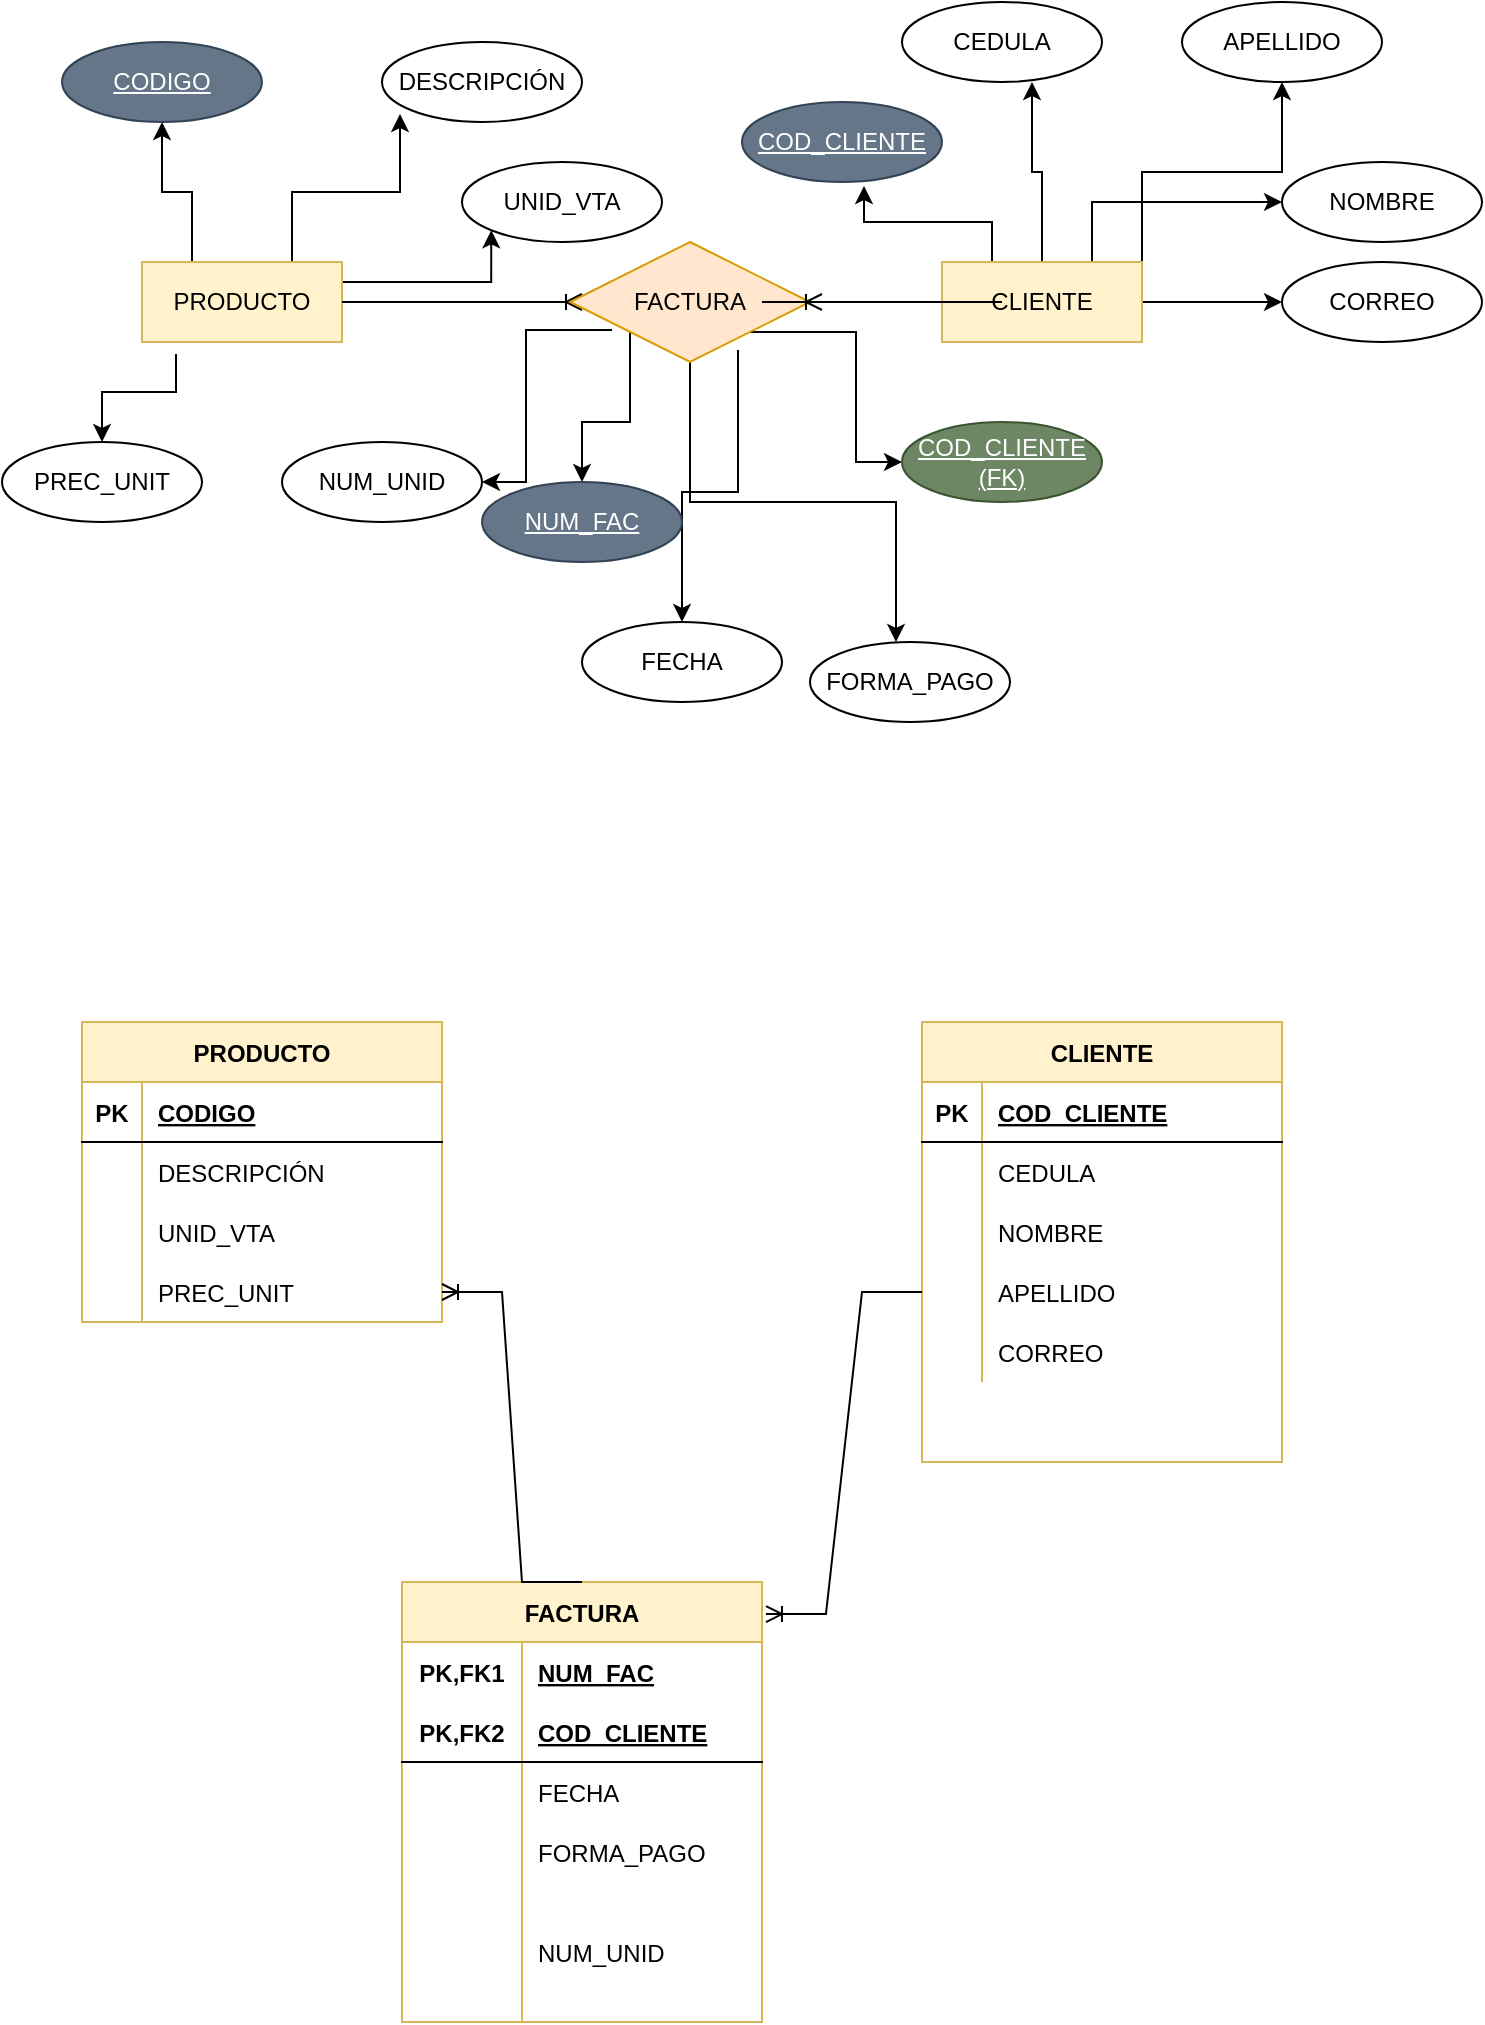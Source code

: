 <mxfile version="20.5.3" type="github">
  <diagram id="K1k2EfvTjPE4o_Jd_I9E" name="Página-1">
    <mxGraphModel dx="1422" dy="794" grid="1" gridSize="10" guides="1" tooltips="1" connect="1" arrows="1" fold="1" page="1" pageScale="1" pageWidth="827" pageHeight="1169" math="0" shadow="0">
      <root>
        <mxCell id="0" />
        <mxCell id="1" parent="0" />
        <mxCell id="4h_aY566SEWb9SjuzwMa-6" style="edgeStyle=orthogonalEdgeStyle;rounded=0;orthogonalLoop=1;jettySize=auto;html=1;exitX=0.25;exitY=0;exitDx=0;exitDy=0;entryX=0.5;entryY=1;entryDx=0;entryDy=0;" edge="1" parent="1" source="4h_aY566SEWb9SjuzwMa-1" target="4h_aY566SEWb9SjuzwMa-2">
          <mxGeometry relative="1" as="geometry" />
        </mxCell>
        <mxCell id="4h_aY566SEWb9SjuzwMa-7" style="edgeStyle=orthogonalEdgeStyle;rounded=0;orthogonalLoop=1;jettySize=auto;html=1;exitX=0.75;exitY=0;exitDx=0;exitDy=0;entryX=0.09;entryY=0.9;entryDx=0;entryDy=0;entryPerimeter=0;" edge="1" parent="1" source="4h_aY566SEWb9SjuzwMa-1" target="4h_aY566SEWb9SjuzwMa-5">
          <mxGeometry relative="1" as="geometry" />
        </mxCell>
        <mxCell id="4h_aY566SEWb9SjuzwMa-8" style="edgeStyle=orthogonalEdgeStyle;rounded=0;orthogonalLoop=1;jettySize=auto;html=1;exitX=1;exitY=0.25;exitDx=0;exitDy=0;entryX=0;entryY=1;entryDx=0;entryDy=0;" edge="1" parent="1" source="4h_aY566SEWb9SjuzwMa-1" target="4h_aY566SEWb9SjuzwMa-4">
          <mxGeometry relative="1" as="geometry" />
        </mxCell>
        <mxCell id="4h_aY566SEWb9SjuzwMa-9" style="edgeStyle=orthogonalEdgeStyle;rounded=0;orthogonalLoop=1;jettySize=auto;html=1;exitX=0.17;exitY=1.15;exitDx=0;exitDy=0;entryX=0.5;entryY=0;entryDx=0;entryDy=0;exitPerimeter=0;" edge="1" parent="1" source="4h_aY566SEWb9SjuzwMa-1" target="4h_aY566SEWb9SjuzwMa-3">
          <mxGeometry relative="1" as="geometry" />
        </mxCell>
        <mxCell id="4h_aY566SEWb9SjuzwMa-1" value="PRODUCTO" style="whiteSpace=wrap;html=1;align=center;fillColor=#fff2cc;strokeColor=#d6b656;" vertex="1" parent="1">
          <mxGeometry x="80" y="160" width="100" height="40" as="geometry" />
        </mxCell>
        <mxCell id="4h_aY566SEWb9SjuzwMa-2" value="CODIGO" style="ellipse;whiteSpace=wrap;html=1;align=center;fontStyle=4;fillColor=#647687;fontColor=#ffffff;strokeColor=#314354;" vertex="1" parent="1">
          <mxGeometry x="40" y="50" width="100" height="40" as="geometry" />
        </mxCell>
        <mxCell id="4h_aY566SEWb9SjuzwMa-3" value="PREC_UNIT" style="ellipse;whiteSpace=wrap;html=1;align=center;" vertex="1" parent="1">
          <mxGeometry x="10" y="250" width="100" height="40" as="geometry" />
        </mxCell>
        <mxCell id="4h_aY566SEWb9SjuzwMa-4" value="UNID_VTA" style="ellipse;whiteSpace=wrap;html=1;align=center;" vertex="1" parent="1">
          <mxGeometry x="240" y="110" width="100" height="40" as="geometry" />
        </mxCell>
        <mxCell id="4h_aY566SEWb9SjuzwMa-5" value="DESCRIPCIÓN" style="ellipse;whiteSpace=wrap;html=1;align=center;" vertex="1" parent="1">
          <mxGeometry x="200" y="50" width="100" height="40" as="geometry" />
        </mxCell>
        <mxCell id="4h_aY566SEWb9SjuzwMa-17" style="edgeStyle=orthogonalEdgeStyle;rounded=0;orthogonalLoop=1;jettySize=auto;html=1;exitX=0.25;exitY=0;exitDx=0;exitDy=0;entryX=0.61;entryY=1.05;entryDx=0;entryDy=0;entryPerimeter=0;" edge="1" parent="1" source="4h_aY566SEWb9SjuzwMa-10" target="4h_aY566SEWb9SjuzwMa-15">
          <mxGeometry relative="1" as="geometry" />
        </mxCell>
        <mxCell id="4h_aY566SEWb9SjuzwMa-18" style="edgeStyle=orthogonalEdgeStyle;rounded=0;orthogonalLoop=1;jettySize=auto;html=1;exitX=0.5;exitY=0;exitDx=0;exitDy=0;entryX=0.65;entryY=1;entryDx=0;entryDy=0;entryPerimeter=0;" edge="1" parent="1" source="4h_aY566SEWb9SjuzwMa-10" target="4h_aY566SEWb9SjuzwMa-14">
          <mxGeometry relative="1" as="geometry" />
        </mxCell>
        <mxCell id="4h_aY566SEWb9SjuzwMa-19" style="edgeStyle=orthogonalEdgeStyle;rounded=0;orthogonalLoop=1;jettySize=auto;html=1;exitX=0.75;exitY=0;exitDx=0;exitDy=0;entryX=0;entryY=0.5;entryDx=0;entryDy=0;" edge="1" parent="1" source="4h_aY566SEWb9SjuzwMa-10" target="4h_aY566SEWb9SjuzwMa-12">
          <mxGeometry relative="1" as="geometry" />
        </mxCell>
        <mxCell id="4h_aY566SEWb9SjuzwMa-20" style="edgeStyle=orthogonalEdgeStyle;rounded=0;orthogonalLoop=1;jettySize=auto;html=1;exitX=1;exitY=0.5;exitDx=0;exitDy=0;entryX=0;entryY=0.5;entryDx=0;entryDy=0;" edge="1" parent="1" source="4h_aY566SEWb9SjuzwMa-10" target="4h_aY566SEWb9SjuzwMa-11">
          <mxGeometry relative="1" as="geometry" />
        </mxCell>
        <mxCell id="4h_aY566SEWb9SjuzwMa-70" style="edgeStyle=orthogonalEdgeStyle;rounded=0;orthogonalLoop=1;jettySize=auto;html=1;exitX=1;exitY=0;exitDx=0;exitDy=0;" edge="1" parent="1" source="4h_aY566SEWb9SjuzwMa-10" target="4h_aY566SEWb9SjuzwMa-13">
          <mxGeometry relative="1" as="geometry" />
        </mxCell>
        <mxCell id="4h_aY566SEWb9SjuzwMa-10" value="CLIENTE" style="whiteSpace=wrap;html=1;align=center;fillColor=#fff2cc;strokeColor=#d6b656;" vertex="1" parent="1">
          <mxGeometry x="480" y="160" width="100" height="40" as="geometry" />
        </mxCell>
        <mxCell id="4h_aY566SEWb9SjuzwMa-11" value="CORREO" style="ellipse;whiteSpace=wrap;html=1;align=center;" vertex="1" parent="1">
          <mxGeometry x="650" y="160" width="100" height="40" as="geometry" />
        </mxCell>
        <mxCell id="4h_aY566SEWb9SjuzwMa-12" value="NOMBRE" style="ellipse;whiteSpace=wrap;html=1;align=center;" vertex="1" parent="1">
          <mxGeometry x="650" y="110" width="100" height="40" as="geometry" />
        </mxCell>
        <mxCell id="4h_aY566SEWb9SjuzwMa-13" value="APELLIDO" style="ellipse;whiteSpace=wrap;html=1;align=center;" vertex="1" parent="1">
          <mxGeometry x="600" y="30" width="100" height="40" as="geometry" />
        </mxCell>
        <mxCell id="4h_aY566SEWb9SjuzwMa-14" value="CEDULA" style="ellipse;whiteSpace=wrap;html=1;align=center;" vertex="1" parent="1">
          <mxGeometry x="460" y="30" width="100" height="40" as="geometry" />
        </mxCell>
        <mxCell id="4h_aY566SEWb9SjuzwMa-15" value="COD_CLIENTE" style="ellipse;whiteSpace=wrap;html=1;align=center;fontStyle=4;fillColor=#647687;fontColor=#ffffff;strokeColor=#314354;" vertex="1" parent="1">
          <mxGeometry x="380" y="80" width="100" height="40" as="geometry" />
        </mxCell>
        <mxCell id="4h_aY566SEWb9SjuzwMa-26" style="edgeStyle=orthogonalEdgeStyle;rounded=0;orthogonalLoop=1;jettySize=auto;html=1;exitX=0;exitY=1;exitDx=0;exitDy=0;entryX=0.5;entryY=0;entryDx=0;entryDy=0;" edge="1" parent="1" source="4h_aY566SEWb9SjuzwMa-102" target="4h_aY566SEWb9SjuzwMa-23">
          <mxGeometry relative="1" as="geometry">
            <mxPoint x="314" y="400" as="sourcePoint" />
          </mxGeometry>
        </mxCell>
        <mxCell id="4h_aY566SEWb9SjuzwMa-27" style="edgeStyle=orthogonalEdgeStyle;rounded=0;orthogonalLoop=1;jettySize=auto;html=1;exitX=0.7;exitY=0.9;exitDx=0;exitDy=0;entryX=0.5;entryY=0;entryDx=0;entryDy=0;exitPerimeter=0;" edge="1" parent="1" source="4h_aY566SEWb9SjuzwMa-102" target="4h_aY566SEWb9SjuzwMa-24">
          <mxGeometry relative="1" as="geometry">
            <mxPoint x="339" y="410" as="sourcePoint" />
          </mxGeometry>
        </mxCell>
        <mxCell id="4h_aY566SEWb9SjuzwMa-28" style="edgeStyle=orthogonalEdgeStyle;rounded=0;orthogonalLoop=1;jettySize=auto;html=1;exitX=0.5;exitY=1;exitDx=0;exitDy=0;entryX=0.43;entryY=0;entryDx=0;entryDy=0;entryPerimeter=0;" edge="1" parent="1" source="4h_aY566SEWb9SjuzwMa-102" target="4h_aY566SEWb9SjuzwMa-25">
          <mxGeometry relative="1" as="geometry">
            <mxPoint x="389" y="410" as="sourcePoint" />
          </mxGeometry>
        </mxCell>
        <mxCell id="4h_aY566SEWb9SjuzwMa-37" style="edgeStyle=orthogonalEdgeStyle;rounded=0;orthogonalLoop=1;jettySize=auto;html=1;exitX=1;exitY=1;exitDx=0;exitDy=0;entryX=0;entryY=0.5;entryDx=0;entryDy=0;" edge="1" parent="1" source="4h_aY566SEWb9SjuzwMa-102" target="4h_aY566SEWb9SjuzwMa-36">
          <mxGeometry relative="1" as="geometry">
            <mxPoint x="414" y="390" as="sourcePoint" />
          </mxGeometry>
        </mxCell>
        <mxCell id="4h_aY566SEWb9SjuzwMa-39" style="edgeStyle=orthogonalEdgeStyle;rounded=0;orthogonalLoop=1;jettySize=auto;html=1;exitX=0.175;exitY=0.733;exitDx=0;exitDy=0;entryX=1;entryY=0.5;entryDx=0;entryDy=0;exitPerimeter=0;" edge="1" parent="1" source="4h_aY566SEWb9SjuzwMa-102" target="4h_aY566SEWb9SjuzwMa-38">
          <mxGeometry relative="1" as="geometry">
            <mxPoint x="314" y="380" as="sourcePoint" />
          </mxGeometry>
        </mxCell>
        <mxCell id="4h_aY566SEWb9SjuzwMa-23" value="NUM_FAC" style="ellipse;whiteSpace=wrap;html=1;align=center;fontStyle=4;fillColor=#647687;fontColor=#ffffff;strokeColor=#314354;" vertex="1" parent="1">
          <mxGeometry x="250" y="270" width="100" height="40" as="geometry" />
        </mxCell>
        <mxCell id="4h_aY566SEWb9SjuzwMa-24" value="FECHA" style="ellipse;whiteSpace=wrap;html=1;align=center;" vertex="1" parent="1">
          <mxGeometry x="300" y="340" width="100" height="40" as="geometry" />
        </mxCell>
        <mxCell id="4h_aY566SEWb9SjuzwMa-25" value="FORMA_PAGO" style="ellipse;whiteSpace=wrap;html=1;align=center;" vertex="1" parent="1">
          <mxGeometry x="414" y="350" width="100" height="40" as="geometry" />
        </mxCell>
        <mxCell id="4h_aY566SEWb9SjuzwMa-31" value="" style="edgeStyle=entityRelationEdgeStyle;fontSize=12;html=1;endArrow=ERoneToMany;rounded=0;exitX=1;exitY=0.5;exitDx=0;exitDy=0;entryX=0;entryY=0.5;entryDx=0;entryDy=0;" edge="1" parent="1" source="4h_aY566SEWb9SjuzwMa-1">
          <mxGeometry width="100" height="100" relative="1" as="geometry">
            <mxPoint x="360" y="460" as="sourcePoint" />
            <mxPoint x="300" y="180" as="targetPoint" />
          </mxGeometry>
        </mxCell>
        <mxCell id="4h_aY566SEWb9SjuzwMa-36" value="COD_CLIENTE&lt;br&gt;(FK)" style="ellipse;whiteSpace=wrap;html=1;align=center;fontStyle=4;fillColor=#6d8764;fontColor=#ffffff;strokeColor=#3A5431;" vertex="1" parent="1">
          <mxGeometry x="460" y="240" width="100" height="40" as="geometry" />
        </mxCell>
        <mxCell id="4h_aY566SEWb9SjuzwMa-38" value="NUM_UNID" style="ellipse;whiteSpace=wrap;html=1;align=center;" vertex="1" parent="1">
          <mxGeometry x="150" y="250" width="100" height="40" as="geometry" />
        </mxCell>
        <mxCell id="4h_aY566SEWb9SjuzwMa-40" value="PRODUCTO" style="shape=table;startSize=30;container=1;collapsible=1;childLayout=tableLayout;fixedRows=1;rowLines=0;fontStyle=1;align=center;resizeLast=1;fillColor=#fff2cc;strokeColor=#d6b656;" vertex="1" parent="1">
          <mxGeometry x="50" y="540" width="180" height="150" as="geometry" />
        </mxCell>
        <mxCell id="4h_aY566SEWb9SjuzwMa-41" value="" style="shape=tableRow;horizontal=0;startSize=0;swimlaneHead=0;swimlaneBody=0;fillColor=none;collapsible=0;dropTarget=0;points=[[0,0.5],[1,0.5]];portConstraint=eastwest;top=0;left=0;right=0;bottom=1;" vertex="1" parent="4h_aY566SEWb9SjuzwMa-40">
          <mxGeometry y="30" width="180" height="30" as="geometry" />
        </mxCell>
        <mxCell id="4h_aY566SEWb9SjuzwMa-42" value="PK" style="shape=partialRectangle;connectable=0;fillColor=none;top=0;left=0;bottom=0;right=0;fontStyle=1;overflow=hidden;" vertex="1" parent="4h_aY566SEWb9SjuzwMa-41">
          <mxGeometry width="30" height="30" as="geometry">
            <mxRectangle width="30" height="30" as="alternateBounds" />
          </mxGeometry>
        </mxCell>
        <mxCell id="4h_aY566SEWb9SjuzwMa-43" value="CODIGO" style="shape=partialRectangle;connectable=0;fillColor=none;top=0;left=0;bottom=0;right=0;align=left;spacingLeft=6;fontStyle=5;overflow=hidden;" vertex="1" parent="4h_aY566SEWb9SjuzwMa-41">
          <mxGeometry x="30" width="150" height="30" as="geometry">
            <mxRectangle width="150" height="30" as="alternateBounds" />
          </mxGeometry>
        </mxCell>
        <mxCell id="4h_aY566SEWb9SjuzwMa-44" value="" style="shape=tableRow;horizontal=0;startSize=0;swimlaneHead=0;swimlaneBody=0;fillColor=none;collapsible=0;dropTarget=0;points=[[0,0.5],[1,0.5]];portConstraint=eastwest;top=0;left=0;right=0;bottom=0;" vertex="1" parent="4h_aY566SEWb9SjuzwMa-40">
          <mxGeometry y="60" width="180" height="30" as="geometry" />
        </mxCell>
        <mxCell id="4h_aY566SEWb9SjuzwMa-45" value="" style="shape=partialRectangle;connectable=0;fillColor=none;top=0;left=0;bottom=0;right=0;editable=1;overflow=hidden;" vertex="1" parent="4h_aY566SEWb9SjuzwMa-44">
          <mxGeometry width="30" height="30" as="geometry">
            <mxRectangle width="30" height="30" as="alternateBounds" />
          </mxGeometry>
        </mxCell>
        <mxCell id="4h_aY566SEWb9SjuzwMa-46" value="DESCRIPCIÓN" style="shape=partialRectangle;connectable=0;fillColor=none;top=0;left=0;bottom=0;right=0;align=left;spacingLeft=6;overflow=hidden;" vertex="1" parent="4h_aY566SEWb9SjuzwMa-44">
          <mxGeometry x="30" width="150" height="30" as="geometry">
            <mxRectangle width="150" height="30" as="alternateBounds" />
          </mxGeometry>
        </mxCell>
        <mxCell id="4h_aY566SEWb9SjuzwMa-47" value="" style="shape=tableRow;horizontal=0;startSize=0;swimlaneHead=0;swimlaneBody=0;fillColor=none;collapsible=0;dropTarget=0;points=[[0,0.5],[1,0.5]];portConstraint=eastwest;top=0;left=0;right=0;bottom=0;" vertex="1" parent="4h_aY566SEWb9SjuzwMa-40">
          <mxGeometry y="90" width="180" height="30" as="geometry" />
        </mxCell>
        <mxCell id="4h_aY566SEWb9SjuzwMa-48" value="" style="shape=partialRectangle;connectable=0;fillColor=none;top=0;left=0;bottom=0;right=0;editable=1;overflow=hidden;" vertex="1" parent="4h_aY566SEWb9SjuzwMa-47">
          <mxGeometry width="30" height="30" as="geometry">
            <mxRectangle width="30" height="30" as="alternateBounds" />
          </mxGeometry>
        </mxCell>
        <mxCell id="4h_aY566SEWb9SjuzwMa-49" value="UNID_VTA" style="shape=partialRectangle;connectable=0;fillColor=none;top=0;left=0;bottom=0;right=0;align=left;spacingLeft=6;overflow=hidden;" vertex="1" parent="4h_aY566SEWb9SjuzwMa-47">
          <mxGeometry x="30" width="150" height="30" as="geometry">
            <mxRectangle width="150" height="30" as="alternateBounds" />
          </mxGeometry>
        </mxCell>
        <mxCell id="4h_aY566SEWb9SjuzwMa-50" value="" style="shape=tableRow;horizontal=0;startSize=0;swimlaneHead=0;swimlaneBody=0;fillColor=none;collapsible=0;dropTarget=0;points=[[0,0.5],[1,0.5]];portConstraint=eastwest;top=0;left=0;right=0;bottom=0;" vertex="1" parent="4h_aY566SEWb9SjuzwMa-40">
          <mxGeometry y="120" width="180" height="30" as="geometry" />
        </mxCell>
        <mxCell id="4h_aY566SEWb9SjuzwMa-51" value="" style="shape=partialRectangle;connectable=0;fillColor=none;top=0;left=0;bottom=0;right=0;editable=1;overflow=hidden;" vertex="1" parent="4h_aY566SEWb9SjuzwMa-50">
          <mxGeometry width="30" height="30" as="geometry">
            <mxRectangle width="30" height="30" as="alternateBounds" />
          </mxGeometry>
        </mxCell>
        <mxCell id="4h_aY566SEWb9SjuzwMa-52" value="PREC_UNIT" style="shape=partialRectangle;connectable=0;fillColor=none;top=0;left=0;bottom=0;right=0;align=left;spacingLeft=6;overflow=hidden;" vertex="1" parent="4h_aY566SEWb9SjuzwMa-50">
          <mxGeometry x="30" width="150" height="30" as="geometry">
            <mxRectangle width="150" height="30" as="alternateBounds" />
          </mxGeometry>
        </mxCell>
        <mxCell id="4h_aY566SEWb9SjuzwMa-53" value="CLIENTE" style="shape=table;startSize=30;container=1;collapsible=1;childLayout=tableLayout;fixedRows=1;rowLines=0;fontStyle=1;align=center;resizeLast=1;fillColor=#fff2cc;strokeColor=#d6b656;" vertex="1" parent="1">
          <mxGeometry x="470" y="540" width="180" height="220" as="geometry" />
        </mxCell>
        <mxCell id="4h_aY566SEWb9SjuzwMa-54" value="" style="shape=tableRow;horizontal=0;startSize=0;swimlaneHead=0;swimlaneBody=0;fillColor=none;collapsible=0;dropTarget=0;points=[[0,0.5],[1,0.5]];portConstraint=eastwest;top=0;left=0;right=0;bottom=1;" vertex="1" parent="4h_aY566SEWb9SjuzwMa-53">
          <mxGeometry y="30" width="180" height="30" as="geometry" />
        </mxCell>
        <mxCell id="4h_aY566SEWb9SjuzwMa-55" value="PK" style="shape=partialRectangle;connectable=0;fillColor=none;top=0;left=0;bottom=0;right=0;fontStyle=1;overflow=hidden;" vertex="1" parent="4h_aY566SEWb9SjuzwMa-54">
          <mxGeometry width="30" height="30" as="geometry">
            <mxRectangle width="30" height="30" as="alternateBounds" />
          </mxGeometry>
        </mxCell>
        <mxCell id="4h_aY566SEWb9SjuzwMa-56" value="COD_CLIENTE" style="shape=partialRectangle;connectable=0;fillColor=none;top=0;left=0;bottom=0;right=0;align=left;spacingLeft=6;fontStyle=5;overflow=hidden;" vertex="1" parent="4h_aY566SEWb9SjuzwMa-54">
          <mxGeometry x="30" width="150" height="30" as="geometry">
            <mxRectangle width="150" height="30" as="alternateBounds" />
          </mxGeometry>
        </mxCell>
        <mxCell id="4h_aY566SEWb9SjuzwMa-57" value="" style="shape=tableRow;horizontal=0;startSize=0;swimlaneHead=0;swimlaneBody=0;fillColor=none;collapsible=0;dropTarget=0;points=[[0,0.5],[1,0.5]];portConstraint=eastwest;top=0;left=0;right=0;bottom=0;" vertex="1" parent="4h_aY566SEWb9SjuzwMa-53">
          <mxGeometry y="60" width="180" height="30" as="geometry" />
        </mxCell>
        <mxCell id="4h_aY566SEWb9SjuzwMa-58" value="" style="shape=partialRectangle;connectable=0;fillColor=none;top=0;left=0;bottom=0;right=0;editable=1;overflow=hidden;" vertex="1" parent="4h_aY566SEWb9SjuzwMa-57">
          <mxGeometry width="30" height="30" as="geometry">
            <mxRectangle width="30" height="30" as="alternateBounds" />
          </mxGeometry>
        </mxCell>
        <mxCell id="4h_aY566SEWb9SjuzwMa-59" value="CEDULA" style="shape=partialRectangle;connectable=0;fillColor=none;top=0;left=0;bottom=0;right=0;align=left;spacingLeft=6;overflow=hidden;" vertex="1" parent="4h_aY566SEWb9SjuzwMa-57">
          <mxGeometry x="30" width="150" height="30" as="geometry">
            <mxRectangle width="150" height="30" as="alternateBounds" />
          </mxGeometry>
        </mxCell>
        <mxCell id="4h_aY566SEWb9SjuzwMa-60" value="" style="shape=tableRow;horizontal=0;startSize=0;swimlaneHead=0;swimlaneBody=0;fillColor=none;collapsible=0;dropTarget=0;points=[[0,0.5],[1,0.5]];portConstraint=eastwest;top=0;left=0;right=0;bottom=0;" vertex="1" parent="4h_aY566SEWb9SjuzwMa-53">
          <mxGeometry y="90" width="180" height="30" as="geometry" />
        </mxCell>
        <mxCell id="4h_aY566SEWb9SjuzwMa-61" value="" style="shape=partialRectangle;connectable=0;fillColor=none;top=0;left=0;bottom=0;right=0;editable=1;overflow=hidden;" vertex="1" parent="4h_aY566SEWb9SjuzwMa-60">
          <mxGeometry width="30" height="30" as="geometry">
            <mxRectangle width="30" height="30" as="alternateBounds" />
          </mxGeometry>
        </mxCell>
        <mxCell id="4h_aY566SEWb9SjuzwMa-62" value="NOMBRE" style="shape=partialRectangle;connectable=0;fillColor=none;top=0;left=0;bottom=0;right=0;align=left;spacingLeft=6;overflow=hidden;" vertex="1" parent="4h_aY566SEWb9SjuzwMa-60">
          <mxGeometry x="30" width="150" height="30" as="geometry">
            <mxRectangle width="150" height="30" as="alternateBounds" />
          </mxGeometry>
        </mxCell>
        <mxCell id="4h_aY566SEWb9SjuzwMa-63" value="" style="shape=tableRow;horizontal=0;startSize=0;swimlaneHead=0;swimlaneBody=0;fillColor=none;collapsible=0;dropTarget=0;points=[[0,0.5],[1,0.5]];portConstraint=eastwest;top=0;left=0;right=0;bottom=0;" vertex="1" parent="4h_aY566SEWb9SjuzwMa-53">
          <mxGeometry y="120" width="180" height="30" as="geometry" />
        </mxCell>
        <mxCell id="4h_aY566SEWb9SjuzwMa-64" value="" style="shape=partialRectangle;connectable=0;fillColor=none;top=0;left=0;bottom=0;right=0;editable=1;overflow=hidden;" vertex="1" parent="4h_aY566SEWb9SjuzwMa-63">
          <mxGeometry width="30" height="30" as="geometry">
            <mxRectangle width="30" height="30" as="alternateBounds" />
          </mxGeometry>
        </mxCell>
        <mxCell id="4h_aY566SEWb9SjuzwMa-65" value="APELLIDO" style="shape=partialRectangle;connectable=0;fillColor=none;top=0;left=0;bottom=0;right=0;align=left;spacingLeft=6;overflow=hidden;" vertex="1" parent="4h_aY566SEWb9SjuzwMa-63">
          <mxGeometry x="30" width="150" height="30" as="geometry">
            <mxRectangle width="150" height="30" as="alternateBounds" />
          </mxGeometry>
        </mxCell>
        <mxCell id="4h_aY566SEWb9SjuzwMa-67" value="" style="shape=tableRow;horizontal=0;startSize=0;swimlaneHead=0;swimlaneBody=0;fillColor=none;collapsible=0;dropTarget=0;points=[[0,0.5],[1,0.5]];portConstraint=eastwest;top=0;left=0;right=0;bottom=0;" vertex="1" parent="4h_aY566SEWb9SjuzwMa-53">
          <mxGeometry y="150" width="180" height="30" as="geometry" />
        </mxCell>
        <mxCell id="4h_aY566SEWb9SjuzwMa-68" value="" style="shape=partialRectangle;connectable=0;fillColor=none;top=0;left=0;bottom=0;right=0;editable=1;overflow=hidden;" vertex="1" parent="4h_aY566SEWb9SjuzwMa-67">
          <mxGeometry width="30" height="30" as="geometry">
            <mxRectangle width="30" height="30" as="alternateBounds" />
          </mxGeometry>
        </mxCell>
        <mxCell id="4h_aY566SEWb9SjuzwMa-69" value="CORREO" style="shape=partialRectangle;connectable=0;fillColor=none;top=0;left=0;bottom=0;right=0;align=left;spacingLeft=6;overflow=hidden;" vertex="1" parent="4h_aY566SEWb9SjuzwMa-67">
          <mxGeometry x="30" width="150" height="30" as="geometry">
            <mxRectangle width="150" height="30" as="alternateBounds" />
          </mxGeometry>
        </mxCell>
        <mxCell id="4h_aY566SEWb9SjuzwMa-85" value="" style="edgeStyle=entityRelationEdgeStyle;fontSize=12;html=1;endArrow=ERoneToMany;rounded=0;entryX=1.011;entryY=0.073;entryDx=0;entryDy=0;exitX=0;exitY=0.5;exitDx=0;exitDy=0;entryPerimeter=0;" edge="1" parent="1" source="4h_aY566SEWb9SjuzwMa-63" target="4h_aY566SEWb9SjuzwMa-86">
          <mxGeometry width="100" height="100" relative="1" as="geometry">
            <mxPoint x="470" y="669" as="sourcePoint" />
            <mxPoint x="420" y="885" as="targetPoint" />
          </mxGeometry>
        </mxCell>
        <mxCell id="4h_aY566SEWb9SjuzwMa-86" value="FACTURA" style="shape=table;startSize=30;container=1;collapsible=1;childLayout=tableLayout;fixedRows=1;rowLines=0;fontStyle=1;align=center;resizeLast=1;fillColor=#fff2cc;strokeColor=#d6b656;" vertex="1" parent="1">
          <mxGeometry x="210" y="820" width="180" height="220" as="geometry" />
        </mxCell>
        <mxCell id="4h_aY566SEWb9SjuzwMa-87" value="" style="shape=tableRow;horizontal=0;startSize=0;swimlaneHead=0;swimlaneBody=0;fillColor=none;collapsible=0;dropTarget=0;points=[[0,0.5],[1,0.5]];portConstraint=eastwest;top=0;left=0;right=0;bottom=0;" vertex="1" parent="4h_aY566SEWb9SjuzwMa-86">
          <mxGeometry y="30" width="180" height="30" as="geometry" />
        </mxCell>
        <mxCell id="4h_aY566SEWb9SjuzwMa-88" value="PK,FK1" style="shape=partialRectangle;connectable=0;fillColor=none;top=0;left=0;bottom=0;right=0;fontStyle=1;overflow=hidden;" vertex="1" parent="4h_aY566SEWb9SjuzwMa-87">
          <mxGeometry width="60" height="30" as="geometry">
            <mxRectangle width="60" height="30" as="alternateBounds" />
          </mxGeometry>
        </mxCell>
        <mxCell id="4h_aY566SEWb9SjuzwMa-89" value="NUM_FAC" style="shape=partialRectangle;connectable=0;fillColor=none;top=0;left=0;bottom=0;right=0;align=left;spacingLeft=6;fontStyle=5;overflow=hidden;" vertex="1" parent="4h_aY566SEWb9SjuzwMa-87">
          <mxGeometry x="60" width="120" height="30" as="geometry">
            <mxRectangle width="120" height="30" as="alternateBounds" />
          </mxGeometry>
        </mxCell>
        <mxCell id="4h_aY566SEWb9SjuzwMa-90" value="" style="shape=tableRow;horizontal=0;startSize=0;swimlaneHead=0;swimlaneBody=0;fillColor=none;collapsible=0;dropTarget=0;points=[[0,0.5],[1,0.5]];portConstraint=eastwest;top=0;left=0;right=0;bottom=1;" vertex="1" parent="4h_aY566SEWb9SjuzwMa-86">
          <mxGeometry y="60" width="180" height="30" as="geometry" />
        </mxCell>
        <mxCell id="4h_aY566SEWb9SjuzwMa-91" value="PK,FK2" style="shape=partialRectangle;connectable=0;fillColor=none;top=0;left=0;bottom=0;right=0;fontStyle=1;overflow=hidden;" vertex="1" parent="4h_aY566SEWb9SjuzwMa-90">
          <mxGeometry width="60" height="30" as="geometry">
            <mxRectangle width="60" height="30" as="alternateBounds" />
          </mxGeometry>
        </mxCell>
        <mxCell id="4h_aY566SEWb9SjuzwMa-92" value="COD_CLIENTE" style="shape=partialRectangle;connectable=0;fillColor=none;top=0;left=0;bottom=0;right=0;align=left;spacingLeft=6;fontStyle=5;overflow=hidden;" vertex="1" parent="4h_aY566SEWb9SjuzwMa-90">
          <mxGeometry x="60" width="120" height="30" as="geometry">
            <mxRectangle width="120" height="30" as="alternateBounds" />
          </mxGeometry>
        </mxCell>
        <mxCell id="4h_aY566SEWb9SjuzwMa-93" value="" style="shape=tableRow;horizontal=0;startSize=0;swimlaneHead=0;swimlaneBody=0;fillColor=none;collapsible=0;dropTarget=0;points=[[0,0.5],[1,0.5]];portConstraint=eastwest;top=0;left=0;right=0;bottom=0;" vertex="1" parent="4h_aY566SEWb9SjuzwMa-86">
          <mxGeometry y="90" width="180" height="30" as="geometry" />
        </mxCell>
        <mxCell id="4h_aY566SEWb9SjuzwMa-94" value="" style="shape=partialRectangle;connectable=0;fillColor=none;top=0;left=0;bottom=0;right=0;editable=1;overflow=hidden;" vertex="1" parent="4h_aY566SEWb9SjuzwMa-93">
          <mxGeometry width="60" height="30" as="geometry">
            <mxRectangle width="60" height="30" as="alternateBounds" />
          </mxGeometry>
        </mxCell>
        <mxCell id="4h_aY566SEWb9SjuzwMa-95" value="FECHA" style="shape=partialRectangle;connectable=0;fillColor=none;top=0;left=0;bottom=0;right=0;align=left;spacingLeft=6;overflow=hidden;" vertex="1" parent="4h_aY566SEWb9SjuzwMa-93">
          <mxGeometry x="60" width="120" height="30" as="geometry">
            <mxRectangle width="120" height="30" as="alternateBounds" />
          </mxGeometry>
        </mxCell>
        <mxCell id="4h_aY566SEWb9SjuzwMa-104" value="" style="shape=tableRow;horizontal=0;startSize=0;swimlaneHead=0;swimlaneBody=0;fillColor=none;collapsible=0;dropTarget=0;points=[[0,0.5],[1,0.5]];portConstraint=eastwest;top=0;left=0;right=0;bottom=0;" vertex="1" parent="4h_aY566SEWb9SjuzwMa-86">
          <mxGeometry y="120" width="180" height="30" as="geometry" />
        </mxCell>
        <mxCell id="4h_aY566SEWb9SjuzwMa-105" value="" style="shape=partialRectangle;connectable=0;fillColor=none;top=0;left=0;bottom=0;right=0;editable=1;overflow=hidden;" vertex="1" parent="4h_aY566SEWb9SjuzwMa-104">
          <mxGeometry width="60" height="30" as="geometry">
            <mxRectangle width="60" height="30" as="alternateBounds" />
          </mxGeometry>
        </mxCell>
        <mxCell id="4h_aY566SEWb9SjuzwMa-106" value="FORMA_PAGO" style="shape=partialRectangle;connectable=0;fillColor=none;top=0;left=0;bottom=0;right=0;align=left;spacingLeft=6;overflow=hidden;" vertex="1" parent="4h_aY566SEWb9SjuzwMa-104">
          <mxGeometry x="60" width="120" height="30" as="geometry">
            <mxRectangle width="120" height="30" as="alternateBounds" />
          </mxGeometry>
        </mxCell>
        <mxCell id="4h_aY566SEWb9SjuzwMa-96" value="" style="shape=tableRow;horizontal=0;startSize=0;swimlaneHead=0;swimlaneBody=0;fillColor=none;collapsible=0;dropTarget=0;points=[[0,0.5],[1,0.5]];portConstraint=eastwest;top=0;left=0;right=0;bottom=0;" vertex="1" parent="4h_aY566SEWb9SjuzwMa-86">
          <mxGeometry y="150" width="180" height="70" as="geometry" />
        </mxCell>
        <mxCell id="4h_aY566SEWb9SjuzwMa-97" value="" style="shape=partialRectangle;connectable=0;fillColor=none;top=0;left=0;bottom=0;right=0;editable=1;overflow=hidden;" vertex="1" parent="4h_aY566SEWb9SjuzwMa-96">
          <mxGeometry width="60" height="70" as="geometry">
            <mxRectangle width="60" height="70" as="alternateBounds" />
          </mxGeometry>
        </mxCell>
        <mxCell id="4h_aY566SEWb9SjuzwMa-98" value="NUM_UNID" style="shape=partialRectangle;connectable=0;fillColor=none;top=0;left=0;bottom=0;right=0;align=left;spacingLeft=6;overflow=hidden;" vertex="1" parent="4h_aY566SEWb9SjuzwMa-96">
          <mxGeometry x="60" width="120" height="70" as="geometry">
            <mxRectangle width="120" height="70" as="alternateBounds" />
          </mxGeometry>
        </mxCell>
        <mxCell id="4h_aY566SEWb9SjuzwMa-100" value="" style="edgeStyle=entityRelationEdgeStyle;fontSize=12;html=1;endArrow=ERoneToMany;rounded=0;entryX=1;entryY=0.5;entryDx=0;entryDy=0;exitX=0.5;exitY=0;exitDx=0;exitDy=0;" edge="1" parent="1" source="4h_aY566SEWb9SjuzwMa-86" target="4h_aY566SEWb9SjuzwMa-50">
          <mxGeometry width="100" height="100" relative="1" as="geometry">
            <mxPoint x="360" y="810" as="sourcePoint" />
            <mxPoint x="460" y="710" as="targetPoint" />
          </mxGeometry>
        </mxCell>
        <mxCell id="4h_aY566SEWb9SjuzwMa-102" value="FACTURA" style="shape=rhombus;perimeter=rhombusPerimeter;whiteSpace=wrap;html=1;align=center;fillColor=#ffe6cc;strokeColor=#d79b00;" vertex="1" parent="1">
          <mxGeometry x="294" y="150" width="120" height="60" as="geometry" />
        </mxCell>
        <mxCell id="4h_aY566SEWb9SjuzwMa-107" value="" style="edgeStyle=entityRelationEdgeStyle;fontSize=12;html=1;endArrow=ERoneToMany;rounded=0;exitX=0;exitY=0.5;exitDx=0;exitDy=0;" edge="1" parent="1" source="4h_aY566SEWb9SjuzwMa-10">
          <mxGeometry width="100" height="100" relative="1" as="geometry">
            <mxPoint x="360" y="430" as="sourcePoint" />
            <mxPoint x="420" y="180" as="targetPoint" />
          </mxGeometry>
        </mxCell>
      </root>
    </mxGraphModel>
  </diagram>
</mxfile>
